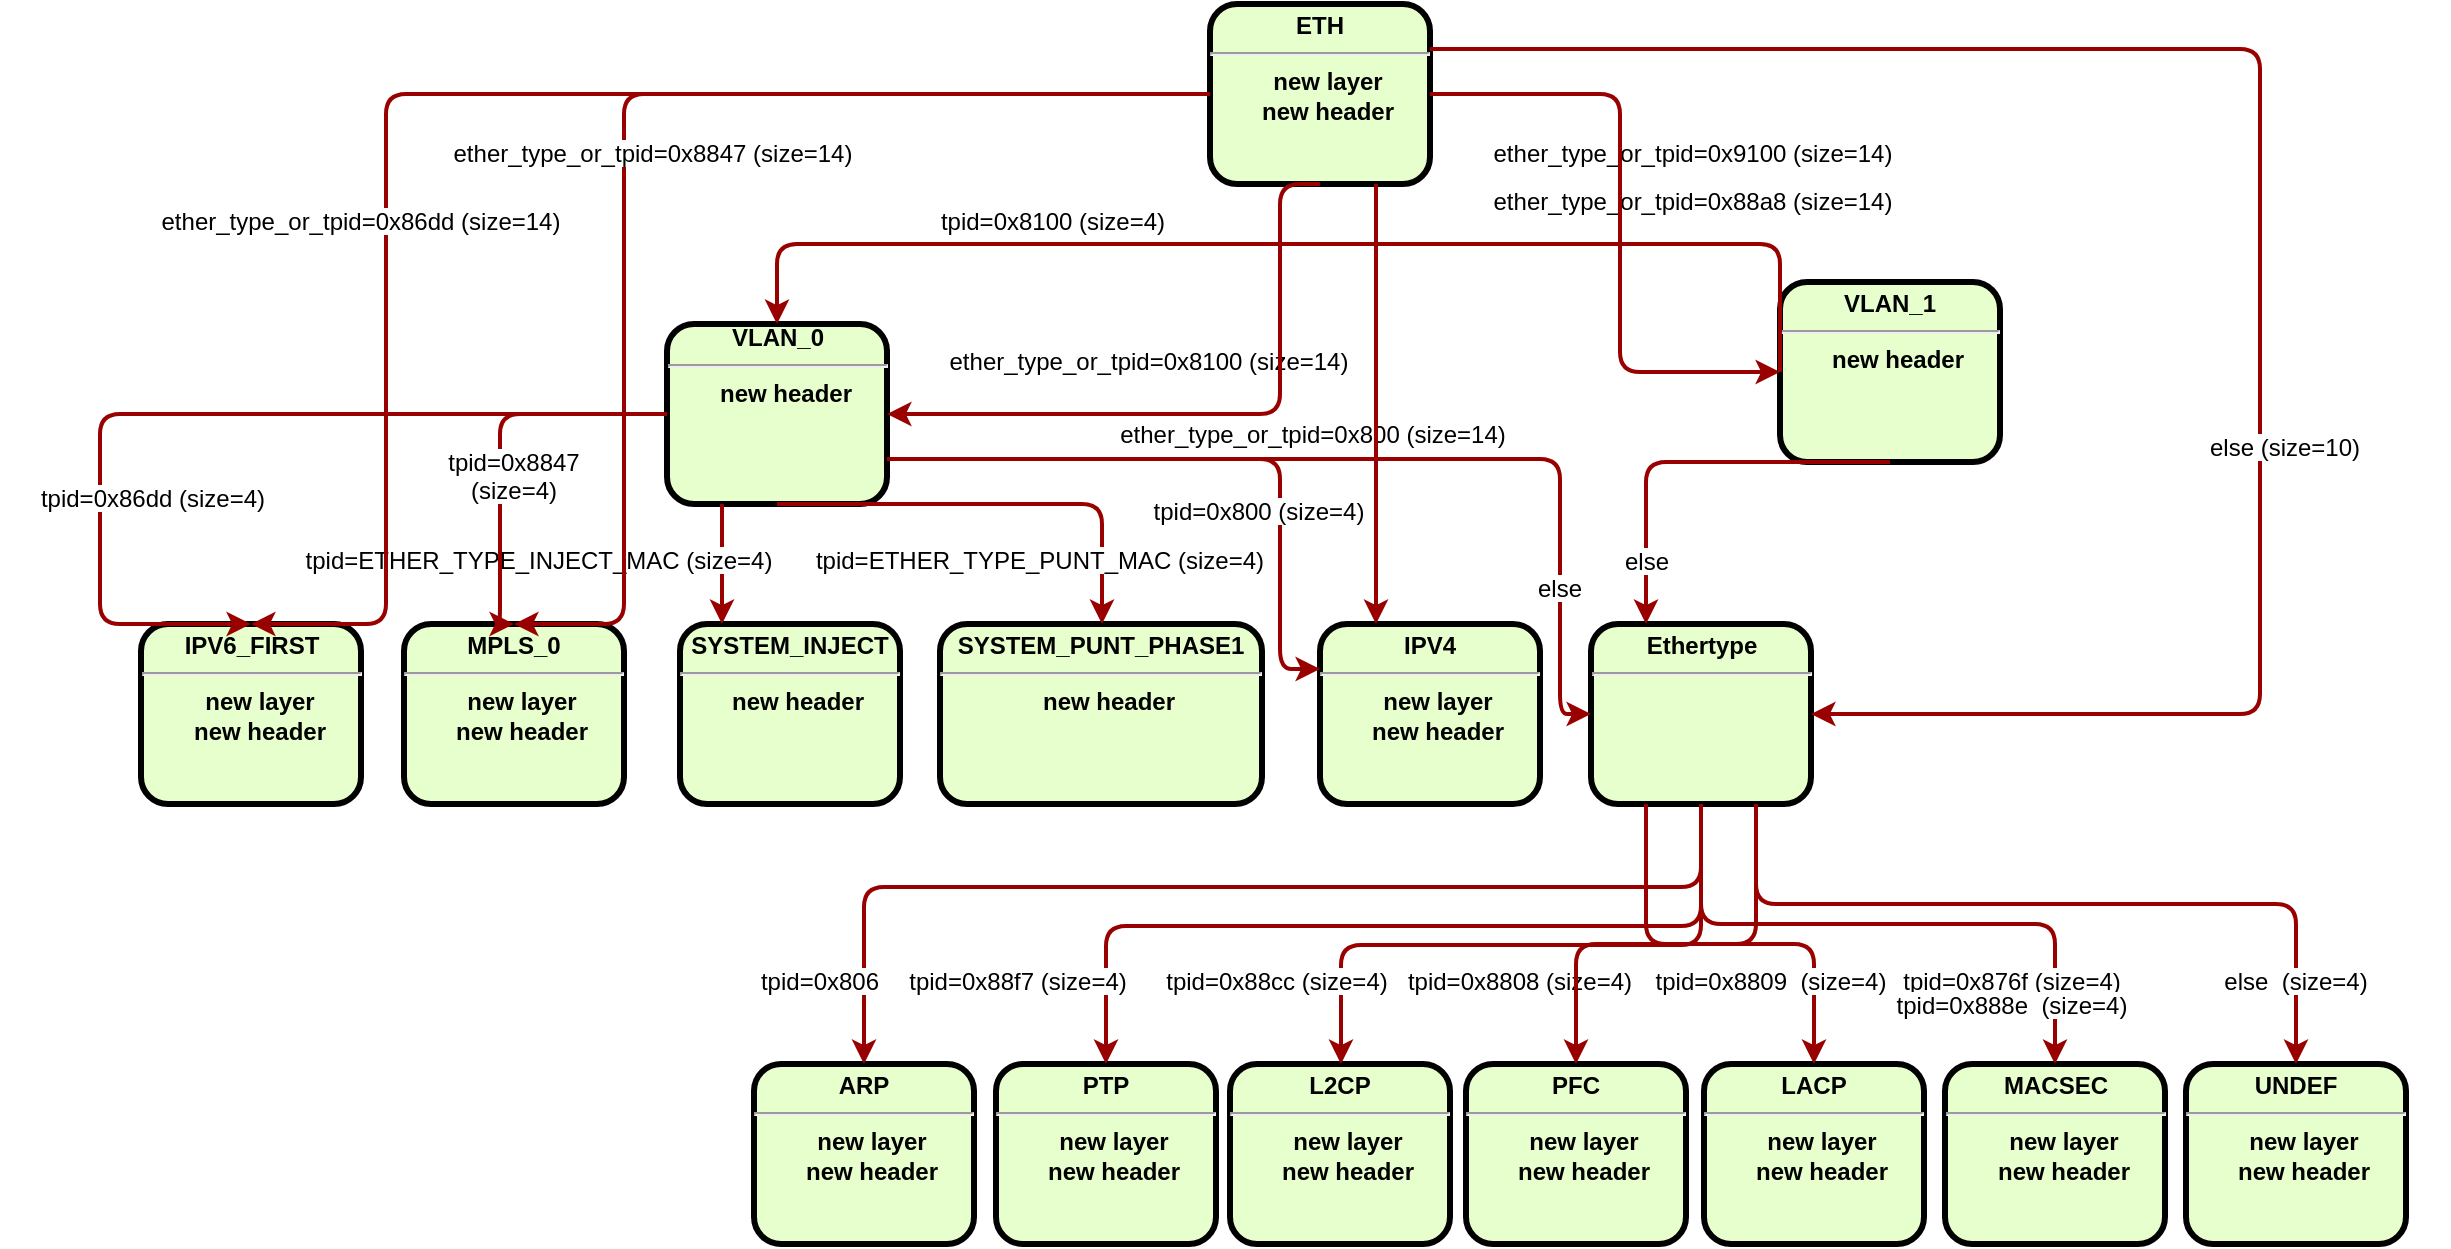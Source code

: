 <mxfile version="12.4.3" type="device" pages="1"><diagram name="Page-1" id="c7558073-3199-34d8-9f00-42111426c3f3"><mxGraphModel dx="1781" dy="587" grid="1" gridSize="10" guides="1" tooltips="1" connect="1" arrows="1" fold="1" page="1" pageScale="1" pageWidth="826" pageHeight="1169" background="#ffffff" math="0" shadow="0"><root><mxCell id="0"/><mxCell id="1" parent="0"/><mxCell id="6" value="&lt;strong&gt;VLAN_0&lt;br&gt;&lt;/strong&gt;&lt;hr&gt;&lt;p style=&quot;margin: 0px 0px 0px 8px&quot;&gt;&lt;span&gt;new header&lt;/span&gt;&lt;br&gt;&lt;/p&gt;" style="verticalAlign=middle;align=center;overflow=fill;fontSize=12;fontFamily=Helvetica;html=1;rounded=1;fontStyle=1;strokeWidth=3;fillColor=#E6FFCC" parent="1" vertex="1"><mxGeometry x="13.5" y="170" width="110" height="90" as="geometry"/></mxCell><mxCell id="8" value="&lt;p style=&quot;margin: 4px 0px 0px ; text-align: center&quot;&gt;&lt;strong&gt;IPV4&lt;br&gt;&lt;/strong&gt;&lt;/p&gt;&lt;hr&gt;&lt;p style=&quot;margin: 0px 0px 0px 8px&quot;&gt;new layer&lt;/p&gt;&lt;p style=&quot;margin: 0px 0px 0px 8px&quot;&gt;new header&lt;/p&gt;" style="verticalAlign=middle;align=center;overflow=fill;fontSize=12;fontFamily=Helvetica;html=1;rounded=1;fontStyle=1;strokeWidth=3;fillColor=#E6FFCC" parent="1" vertex="1"><mxGeometry x="340" y="320" width="110" height="90" as="geometry"/></mxCell><mxCell id="9" value="&lt;p style=&quot;margin: 4px 0px 0px ; text-align: center&quot;&gt;&lt;strong&gt;VLAN_1&lt;/strong&gt;&lt;/p&gt;&lt;hr&gt;&lt;p style=&quot;margin: 0px 0px 0px 8px&quot;&gt;&lt;span&gt;new header&lt;/span&gt;&lt;br&gt;&lt;/p&gt;" style="verticalAlign=middle;align=center;overflow=fill;fontSize=12;fontFamily=Helvetica;html=1;rounded=1;fontStyle=1;strokeWidth=3;fillColor=#E6FFCC" parent="1" vertex="1"><mxGeometry x="570" y="149" width="110" height="90" as="geometry"/></mxCell><mxCell id="11" value="&lt;p style=&quot;margin: 4px 0px 0px ; text-align: center&quot;&gt;&lt;strong&gt;ETH&lt;/strong&gt;&lt;/p&gt;&lt;hr&gt;&lt;p style=&quot;margin: 0px ; margin-left: 8px&quot;&gt;new layer&lt;/p&gt;&lt;p style=&quot;margin: 0px ; margin-left: 8px&quot;&gt;new header&lt;/p&gt;" style="verticalAlign=middle;align=center;overflow=fill;fontSize=12;fontFamily=Helvetica;html=1;rounded=1;fontStyle=1;strokeWidth=3;fillColor=#E6FFCC" parent="1" vertex="1"><mxGeometry x="285.0" y="10" width="110" height="90" as="geometry"/></mxCell><mxCell id="62" value="ether_type_or_tpid=0x8100 (size=14)" style="text;spacingTop=-5;align=center;fontColor=#000000;labelBackgroundColor=#FFFFFF;" parent="1" vertex="1"><mxGeometry x="178" y="180" width="153" height="24" as="geometry"/></mxCell><mxCell id="E5p60dvam9qOuimB-l8L-112" value="ether_type_or_tpid=0x9100 (size=14)" style="text;spacingTop=-5;align=center;fontColor=#000000;labelBackgroundColor=#FFFFFF;" parent="1" vertex="1"><mxGeometry x="450" y="76" width="153" height="24" as="geometry"/></mxCell><mxCell id="E5p60dvam9qOuimB-l8L-113" value="ether_type_or_tpid=0x88a8 (size=14)" style="text;spacingTop=-5;align=center;fontColor=#000000;labelBackgroundColor=#FFFFFF;" parent="1" vertex="1"><mxGeometry x="450" y="100" width="153" height="24" as="geometry"/></mxCell><mxCell id="E5p60dvam9qOuimB-l8L-114" value="ether_type_or_tpid=0x800 (size=14)" style="text;spacingTop=-5;align=center;fontColor=#000000;labelBackgroundColor=#FFFFFF;verticalAlign=middle;" parent="1" vertex="1"><mxGeometry x="260" y="215" width="153" height="24" as="geometry"/></mxCell><mxCell id="E5p60dvam9qOuimB-l8L-116" value="&lt;p style=&quot;margin: 4px 0px 0px ; text-align: center&quot;&gt;&lt;strong&gt;Ethertype&lt;/strong&gt;&lt;/p&gt;&lt;hr&gt;&lt;p style=&quot;margin: 0px 0px 0px 8px&quot;&gt;&lt;br&gt;&lt;/p&gt;" style="verticalAlign=middle;align=center;overflow=fill;fontSize=12;fontFamily=Helvetica;html=1;rounded=1;fontStyle=1;strokeWidth=3;fillColor=#E6FFCC" parent="1" vertex="1"><mxGeometry x="475.5" y="320" width="110" height="90" as="geometry"/></mxCell><mxCell id="E5p60dvam9qOuimB-l8L-117" value="" style="edgeStyle=elbowEdgeStyle;elbow=horizontal;strokeColor=#990000;strokeWidth=2;exitX=1;exitY=0.5;exitDx=0;exitDy=0;entryX=0;entryY=0.5;entryDx=0;entryDy=0;" parent="1" source="11" target="9" edge="1"><mxGeometry width="100" height="100" relative="1" as="geometry"><mxPoint x="408.5" y="510" as="sourcePoint"/><mxPoint x="490" y="156" as="targetPoint"/><Array as="points"><mxPoint x="490" y="50"/></Array></mxGeometry></mxCell><mxCell id="E5p60dvam9qOuimB-l8L-120" value="&lt;p style=&quot;margin: 4px 0px 0px ; text-align: center&quot;&gt;SYSTEM_INJECT&lt;/p&gt;&lt;hr&gt;&lt;p style=&quot;margin: 0px 0px 0px 8px&quot;&gt;&lt;span&gt;new header&lt;/span&gt;&lt;br&gt;&lt;/p&gt;" style="verticalAlign=middle;align=center;overflow=fill;fontSize=12;fontFamily=Helvetica;html=1;rounded=1;fontStyle=1;strokeWidth=3;fillColor=#E6FFCC" parent="1" vertex="1"><mxGeometry x="20" y="320" width="110" height="90" as="geometry"/></mxCell><mxCell id="E5p60dvam9qOuimB-l8L-121" value="&lt;p style=&quot;margin: 4px 0px 0px ; text-align: center&quot;&gt;&lt;strong&gt;SYSTEM_PUNT_PHASE1&lt;/strong&gt;&lt;/p&gt;&lt;hr&gt;&lt;p style=&quot;margin: 0px 0px 0px 8px&quot;&gt;&lt;span&gt;new header&lt;/span&gt;&lt;br&gt;&lt;/p&gt;" style="verticalAlign=middle;align=center;overflow=fill;fontSize=12;fontFamily=Helvetica;html=1;rounded=1;fontStyle=1;strokeWidth=3;fillColor=#E6FFCC" parent="1" vertex="1"><mxGeometry x="150" y="320" width="161" height="90" as="geometry"/></mxCell><mxCell id="E5p60dvam9qOuimB-l8L-122" value="&lt;p style=&quot;margin: 4px 0px 0px ; text-align: center&quot;&gt;&lt;strong&gt;MPLS_0&lt;/strong&gt;&lt;/p&gt;&lt;hr&gt;&lt;p style=&quot;margin: 0px 0px 0px 8px&quot;&gt;new layer&lt;/p&gt;&lt;p style=&quot;margin: 0px 0px 0px 8px&quot;&gt;new header&lt;/p&gt;" style="verticalAlign=middle;align=center;overflow=fill;fontSize=12;fontFamily=Helvetica;html=1;rounded=1;fontStyle=1;strokeWidth=3;fillColor=#E6FFCC" parent="1" vertex="1"><mxGeometry x="-118" y="320" width="110" height="90" as="geometry"/></mxCell><mxCell id="E5p60dvam9qOuimB-l8L-123" value="&lt;p style=&quot;margin: 4px 0px 0px ; text-align: center&quot;&gt;&lt;strong&gt;ARP&lt;/strong&gt;&lt;/p&gt;&lt;hr&gt;&lt;p style=&quot;margin: 0px 0px 0px 8px&quot;&gt;new layer&lt;/p&gt;&lt;p style=&quot;margin: 0px 0px 0px 8px&quot;&gt;new header&lt;/p&gt;" style="verticalAlign=middle;align=center;overflow=fill;fontSize=12;fontFamily=Helvetica;html=1;rounded=1;fontStyle=1;strokeWidth=3;fillColor=#E6FFCC" parent="1" vertex="1"><mxGeometry x="57" y="540" width="110" height="90" as="geometry"/></mxCell><mxCell id="E5p60dvam9qOuimB-l8L-124" value="&lt;p style=&quot;margin: 4px 0px 0px ; text-align: center&quot;&gt;IPV6_FIRST&lt;/p&gt;&lt;hr&gt;&lt;p style=&quot;margin: 0px ; margin-left: 8px&quot;&gt;&lt;span&gt;new layer&lt;/span&gt;&lt;br&gt;&lt;/p&gt;&lt;p style=&quot;margin: 0px 0px 0px 8px&quot;&gt;new header&lt;/p&gt;" style="verticalAlign=middle;align=center;overflow=fill;fontSize=12;fontFamily=Helvetica;html=1;rounded=1;fontStyle=1;strokeWidth=3;fillColor=#E6FFCC" parent="1" vertex="1"><mxGeometry x="-249.5" y="320" width="110" height="90" as="geometry"/></mxCell><mxCell id="E5p60dvam9qOuimB-l8L-126" value="&lt;p style=&quot;margin: 4px 0px 0px ; text-align: center&quot;&gt;&lt;strong&gt;PTP&lt;/strong&gt;&lt;/p&gt;&lt;hr&gt;&lt;p style=&quot;margin: 0px 0px 0px 8px&quot;&gt;new layer&lt;/p&gt;&lt;p style=&quot;margin: 0px 0px 0px 8px&quot;&gt;new header&lt;/p&gt;" style="verticalAlign=middle;align=center;overflow=fill;fontSize=12;fontFamily=Helvetica;html=1;rounded=1;fontStyle=1;strokeWidth=3;fillColor=#E6FFCC" parent="1" vertex="1"><mxGeometry x="178" y="540" width="110" height="90" as="geometry"/></mxCell><mxCell id="E5p60dvam9qOuimB-l8L-127" value="&lt;p style=&quot;margin: 4px 0px 0px ; text-align: center&quot;&gt;&lt;strong&gt;L2CP&lt;/strong&gt;&lt;/p&gt;&lt;hr&gt;&lt;p style=&quot;margin: 0px 0px 0px 8px&quot;&gt;new layer&lt;/p&gt;&lt;p style=&quot;margin: 0px 0px 0px 8px&quot;&gt;new header&lt;/p&gt;" style="verticalAlign=middle;align=center;overflow=fill;fontSize=12;fontFamily=Helvetica;html=1;rounded=1;fontStyle=1;strokeWidth=3;fillColor=#E6FFCC" parent="1" vertex="1"><mxGeometry x="295" y="540" width="110" height="90" as="geometry"/></mxCell><mxCell id="E5p60dvam9qOuimB-l8L-128" value="&lt;p style=&quot;margin: 4px 0px 0px ; text-align: center&quot;&gt;&lt;strong&gt;PFC&lt;/strong&gt;&lt;/p&gt;&lt;hr&gt;&lt;p style=&quot;margin: 0px 0px 0px 8px&quot;&gt;new layer&lt;/p&gt;&lt;p style=&quot;margin: 0px 0px 0px 8px&quot;&gt;new header&lt;/p&gt;" style="verticalAlign=middle;align=center;overflow=fill;fontSize=12;fontFamily=Helvetica;html=1;rounded=1;fontStyle=1;strokeWidth=3;fillColor=#E6FFCC" parent="1" vertex="1"><mxGeometry x="413" y="540" width="110" height="90" as="geometry"/></mxCell><mxCell id="E5p60dvam9qOuimB-l8L-129" value="&lt;p style=&quot;margin: 4px 0px 0px ; text-align: center&quot;&gt;LACP&lt;/p&gt;&lt;hr&gt;&lt;p style=&quot;margin: 0px 0px 0px 8px&quot;&gt;new layer&lt;/p&gt;&lt;p style=&quot;margin: 0px 0px 0px 8px&quot;&gt;new header&lt;/p&gt;" style="verticalAlign=middle;align=center;overflow=fill;fontSize=12;fontFamily=Helvetica;html=1;rounded=1;fontStyle=1;strokeWidth=3;fillColor=#E6FFCC" parent="1" vertex="1"><mxGeometry x="532" y="540" width="110" height="90" as="geometry"/></mxCell><mxCell id="E5p60dvam9qOuimB-l8L-130" value="&lt;p style=&quot;margin: 4px 0px 0px ; text-align: center&quot;&gt;MACSEC&lt;/p&gt;&lt;hr&gt;&lt;p style=&quot;margin: 0px 0px 0px 8px&quot;&gt;new layer&lt;/p&gt;&lt;p style=&quot;margin: 0px 0px 0px 8px&quot;&gt;new header&lt;/p&gt;" style="verticalAlign=middle;align=center;overflow=fill;fontSize=12;fontFamily=Helvetica;html=1;rounded=1;fontStyle=1;strokeWidth=3;fillColor=#E6FFCC" parent="1" vertex="1"><mxGeometry x="652.5" y="540" width="110" height="90" as="geometry"/></mxCell><mxCell id="E5p60dvam9qOuimB-l8L-131" value="&lt;p style=&quot;margin: 4px 0px 0px ; text-align: center&quot;&gt;UNDEF&lt;/p&gt;&lt;hr&gt;&lt;p style=&quot;margin: 0px 0px 0px 8px&quot;&gt;new layer&lt;/p&gt;&lt;p style=&quot;margin: 0px 0px 0px 8px&quot;&gt;new header&lt;/p&gt;" style="verticalAlign=middle;align=center;overflow=fill;fontSize=12;fontFamily=Helvetica;html=1;rounded=1;fontStyle=1;strokeWidth=3;fillColor=#E6FFCC" parent="1" vertex="1"><mxGeometry x="773" y="540" width="110" height="90" as="geometry"/></mxCell><mxCell id="E5p60dvam9qOuimB-l8L-132" value="" style="edgeStyle=elbowEdgeStyle;elbow=horizontal;strokeColor=#990000;strokeWidth=2;exitX=0.5;exitY=1;exitDx=0;exitDy=0;" parent="1" source="11" target="6" edge="1"><mxGeometry width="100" height="100" relative="1" as="geometry"><mxPoint x="268" y="356" as="sourcePoint"/><mxPoint x="313" y="541" as="targetPoint"/><Array as="points"><mxPoint x="320" y="120"/><mxPoint x="267.5" y="376"/></Array></mxGeometry></mxCell><mxCell id="E5p60dvam9qOuimB-l8L-133" value="" style="edgeStyle=elbowEdgeStyle;elbow=horizontal;strokeColor=#990000;strokeWidth=2;entryX=0.25;entryY=0;entryDx=0;entryDy=0;" parent="1" target="8" edge="1"><mxGeometry width="100" height="100" relative="1" as="geometry"><mxPoint x="368" y="100" as="sourcePoint"/><mxPoint x="370" y="320" as="targetPoint"/><Array as="points"><mxPoint x="368" y="210"/></Array></mxGeometry></mxCell><mxCell id="E5p60dvam9qOuimB-l8L-138" value="" style="edgeStyle=elbowEdgeStyle;elbow=horizontal;strokeColor=#990000;strokeWidth=2;exitX=1;exitY=0.25;exitDx=0;exitDy=0;entryX=1;entryY=0.5;entryDx=0;entryDy=0;" parent="1" source="11" target="E5p60dvam9qOuimB-l8L-116" edge="1"><mxGeometry width="100" height="100" relative="1" as="geometry"><mxPoint x="405.167" y="64.667" as="sourcePoint"/><mxPoint x="515.167" y="188" as="targetPoint"/><Array as="points"><mxPoint x="810" y="190"/></Array></mxGeometry></mxCell><mxCell id="E5p60dvam9qOuimB-l8L-139" value="else (size=10)" style="text;spacingTop=-5;align=center;fontColor=#000000;labelBackgroundColor=#FFFFFF;" parent="1" vertex="1"><mxGeometry x="746" y="223" width="153" height="24" as="geometry"/></mxCell><mxCell id="E5p60dvam9qOuimB-l8L-144" value="" style="edgeStyle=elbowEdgeStyle;elbow=horizontal;strokeColor=#990000;strokeWidth=2;entryX=0.5;entryY=0;entryDx=0;entryDy=0;exitX=0;exitY=0.5;exitDx=0;exitDy=0;" parent="1" source="9" target="6" edge="1"><mxGeometry width="100" height="100" relative="1" as="geometry"><mxPoint x="430" y="223" as="sourcePoint"/><mxPoint x="377.667" y="329.667" as="targetPoint"/><Array as="points"><mxPoint x="260" y="130"/></Array></mxGeometry></mxCell><mxCell id="E5p60dvam9qOuimB-l8L-147" value="tpid=0x8100 (size=4)" style="text;spacingTop=-5;align=center;fontColor=#000000;labelBackgroundColor=#FFFFFF;" parent="1" vertex="1"><mxGeometry x="130" y="110" width="153" height="24" as="geometry"/></mxCell><mxCell id="E5p60dvam9qOuimB-l8L-150" value="" style="edgeStyle=elbowEdgeStyle;elbow=horizontal;strokeColor=#990000;strokeWidth=2;exitX=0.5;exitY=1;exitDx=0;exitDy=0;entryX=0.25;entryY=0;entryDx=0;entryDy=0;" parent="1" source="9" target="E5p60dvam9qOuimB-l8L-116" edge="1"><mxGeometry width="100" height="100" relative="1" as="geometry"><mxPoint x="624" y="314" as="sourcePoint"/><mxPoint x="624" y="329" as="targetPoint"/><Array as="points"><mxPoint x="503" y="290"/></Array></mxGeometry></mxCell><mxCell id="E5p60dvam9qOuimB-l8L-151" value="else" style="text;spacingTop=-5;align=center;fontColor=#000000;labelBackgroundColor=#FFFFFF;" parent="1" vertex="1"><mxGeometry x="427" y="280" width="153" height="24" as="geometry"/></mxCell><mxCell id="E5p60dvam9qOuimB-l8L-154" value="" style="edgeStyle=elbowEdgeStyle;elbow=vertical;strokeColor=#990000;strokeWidth=2;exitX=0.75;exitY=1;exitDx=0;exitDy=0;entryX=0.5;entryY=0;entryDx=0;entryDy=0;" parent="1" source="E5p60dvam9qOuimB-l8L-116" target="E5p60dvam9qOuimB-l8L-131" edge="1"><mxGeometry width="100" height="100" relative="1" as="geometry"><mxPoint x="740.5" y="460" as="sourcePoint"/><mxPoint x="460.5" y="555" as="targetPoint"/><Array as="points"><mxPoint x="709.5" y="460"/></Array></mxGeometry></mxCell><mxCell id="E5p60dvam9qOuimB-l8L-155" value="" style="edgeStyle=elbowEdgeStyle;elbow=vertical;strokeColor=#990000;strokeWidth=2;exitX=0.5;exitY=1;exitDx=0;exitDy=0;entryX=0.5;entryY=0;entryDx=0;entryDy=0;" parent="1" source="E5p60dvam9qOuimB-l8L-116" target="E5p60dvam9qOuimB-l8L-130" edge="1"><mxGeometry width="100" height="100" relative="1" as="geometry"><mxPoint x="567.667" y="419.667" as="sourcePoint"/><mxPoint x="845.167" y="509.667" as="targetPoint"/><Array as="points"><mxPoint x="719.5" y="470"/></Array></mxGeometry></mxCell><mxCell id="E5p60dvam9qOuimB-l8L-156" value="" style="edgeStyle=elbowEdgeStyle;elbow=vertical;strokeColor=#990000;strokeWidth=2;exitX=0.25;exitY=1;exitDx=0;exitDy=0;entryX=0.5;entryY=0;entryDx=0;entryDy=0;" parent="1" source="E5p60dvam9qOuimB-l8L-116" target="E5p60dvam9qOuimB-l8L-129" edge="1"><mxGeometry width="100" height="100" relative="1" as="geometry"><mxPoint x="515.667" y="430.167" as="sourcePoint"/><mxPoint x="693.167" y="560.167" as="targetPoint"/><Array as="points"><mxPoint x="530" y="480"/></Array></mxGeometry></mxCell><mxCell id="E5p60dvam9qOuimB-l8L-158" value="" style="edgeStyle=elbowEdgeStyle;elbow=vertical;strokeColor=#990000;strokeWidth=2;exitX=0.5;exitY=1;exitDx=0;exitDy=0;" parent="1" source="E5p60dvam9qOuimB-l8L-116" target="E5p60dvam9qOuimB-l8L-127" edge="1"><mxGeometry width="100" height="100" relative="1" as="geometry"><mxPoint x="440.167" y="410.167" as="sourcePoint"/><mxPoint x="350.167" y="540.167" as="targetPoint"/><Array as="points"><mxPoint x="350.5" y="480.5"/></Array></mxGeometry></mxCell><mxCell id="E5p60dvam9qOuimB-l8L-159" value="" style="edgeStyle=elbowEdgeStyle;elbow=vertical;strokeColor=#990000;strokeWidth=2;exitX=0.5;exitY=1;exitDx=0;exitDy=0;entryX=0.5;entryY=0;entryDx=0;entryDy=0;" parent="1" source="E5p60dvam9qOuimB-l8L-116" target="E5p60dvam9qOuimB-l8L-126" edge="1"><mxGeometry width="100" height="100" relative="1" as="geometry"><mxPoint x="418.167" y="400.167" as="sourcePoint"/><mxPoint x="239" y="531" as="targetPoint"/><Array as="points"><mxPoint x="238.5" y="471"/></Array></mxGeometry></mxCell><mxCell id="E5p60dvam9qOuimB-l8L-160" value="" style="edgeStyle=elbowEdgeStyle;elbow=vertical;strokeColor=#990000;strokeWidth=2;exitX=0.5;exitY=1;exitDx=0;exitDy=0;entryX=0.5;entryY=0;entryDx=0;entryDy=0;" parent="1" source="E5p60dvam9qOuimB-l8L-116" target="E5p60dvam9qOuimB-l8L-123" edge="1"><mxGeometry width="100" height="100" relative="1" as="geometry"><mxPoint x="412.667" y="390.167" as="sourcePoint"/><mxPoint x="115.167" y="520.167" as="targetPoint"/><Array as="points"><mxPoint x="121" y="451.5"/></Array></mxGeometry></mxCell><mxCell id="E5p60dvam9qOuimB-l8L-165" value="tpid=0x806" style="text;spacingTop=-5;align=center;fontColor=#000000;labelBackgroundColor=#FFFFFF;" parent="1" vertex="1"><mxGeometry x="13.5" y="490" width="153" height="24" as="geometry"/></mxCell><mxCell id="E5p60dvam9qOuimB-l8L-166" value="tpid=0x88f7 (size=4)" style="text;spacingTop=-5;align=center;fontColor=#000000;labelBackgroundColor=#FFFFFF;" parent="1" vertex="1"><mxGeometry x="112.5" y="490" width="153" height="24" as="geometry"/></mxCell><mxCell id="E5p60dvam9qOuimB-l8L-167" value="tpid=0x88cc (size=4)" style="text;spacingTop=-5;align=center;fontColor=#000000;labelBackgroundColor=#FFFFFF;" parent="1" vertex="1"><mxGeometry x="242" y="490" width="153" height="24" as="geometry"/></mxCell><mxCell id="E5p60dvam9qOuimB-l8L-174" value="tpid=0x8809  (size=4)" style="text;spacingTop=-5;align=center;fontColor=#000000;labelBackgroundColor=#FFFFFF;" parent="1" vertex="1"><mxGeometry x="489" y="490" width="153" height="24" as="geometry"/></mxCell><mxCell id="E5p60dvam9qOuimB-l8L-175" value="tpid=0x876f (size=4)" style="text;spacingTop=-5;align=center;fontColor=#000000;labelBackgroundColor=#FFFFFF;" parent="1" vertex="1"><mxGeometry x="609.5" y="490" width="153" height="24" as="geometry"/></mxCell><mxCell id="E5p60dvam9qOuimB-l8L-176" value="else  (size=4)" style="text;spacingTop=-5;align=center;fontColor=#000000;labelBackgroundColor=#FFFFFF;" parent="1" vertex="1"><mxGeometry x="751.5" y="490" width="153" height="24" as="geometry"/></mxCell><mxCell id="E5p60dvam9qOuimB-l8L-177" value="tpid=0x888e  (size=4)" style="text;spacingTop=-5;align=center;fontColor=#000000;labelBackgroundColor=#FFFFFF;" parent="1" vertex="1"><mxGeometry x="609.5" y="502" width="153" height="24" as="geometry"/></mxCell><mxCell id="E5p60dvam9qOuimB-l8L-178" value="" style="edgeStyle=elbowEdgeStyle;elbow=horizontal;strokeColor=#990000;strokeWidth=2;exitX=0.25;exitY=1;exitDx=0;exitDy=0;" parent="1" source="6" edge="1"><mxGeometry width="100" height="100" relative="1" as="geometry"><mxPoint x="57" y="294.5" as="sourcePoint"/><mxPoint x="41" y="320" as="targetPoint"/><Array as="points"><mxPoint x="41" y="300"/></Array></mxGeometry></mxCell><mxCell id="E5p60dvam9qOuimB-l8L-179" value="" style="edgeStyle=elbowEdgeStyle;elbow=horizontal;strokeColor=#990000;strokeWidth=2;exitX=0.5;exitY=1;exitDx=0;exitDy=0;entryX=0.5;entryY=0;entryDx=0;entryDy=0;" parent="1" source="6" target="E5p60dvam9qOuimB-l8L-121" edge="1"><mxGeometry width="100" height="100" relative="1" as="geometry"><mxPoint x="129" y="268" as="sourcePoint"/><mxPoint x="129" y="328" as="targetPoint"/><Array as="points"><mxPoint x="231" y="290"/></Array></mxGeometry></mxCell><mxCell id="E5p60dvam9qOuimB-l8L-180" value="" style="edgeStyle=elbowEdgeStyle;elbow=horizontal;strokeColor=#990000;strokeWidth=2;exitX=1;exitY=0.75;exitDx=0;exitDy=0;entryX=0;entryY=0.25;entryDx=0;entryDy=0;" parent="1" source="6" target="8" edge="1"><mxGeometry width="100" height="100" relative="1" as="geometry"><mxPoint x="61" y="280" as="sourcePoint"/><mxPoint x="61" y="340" as="targetPoint"/><Array as="points"><mxPoint x="320" y="290"/></Array></mxGeometry></mxCell><mxCell id="E5p60dvam9qOuimB-l8L-182" value="" style="edgeStyle=elbowEdgeStyle;elbow=horizontal;strokeColor=#990000;strokeWidth=2;exitX=1;exitY=0.75;exitDx=0;exitDy=0;entryX=0;entryY=0.5;entryDx=0;entryDy=0;" parent="1" source="6" target="E5p60dvam9qOuimB-l8L-116" edge="1"><mxGeometry width="100" height="100" relative="1" as="geometry"><mxPoint x="134" y="248" as="sourcePoint"/><mxPoint x="350" y="353" as="targetPoint"/><Array as="points"><mxPoint x="460" y="310"/></Array></mxGeometry></mxCell><mxCell id="E5p60dvam9qOuimB-l8L-183" value="tpid=ETHER_TYPE_INJECT_MAC (size=4)" style="text;spacingTop=-5;align=center;fontColor=#000000;labelBackgroundColor=#FFFFFF;verticalAlign=middle;" parent="1" vertex="1"><mxGeometry x="-127" y="278" width="153" height="24" as="geometry"/></mxCell><mxCell id="E5p60dvam9qOuimB-l8L-184" value="tpid=ETHER_TYPE_PUNT_MAC (size=4)" style="text;spacingTop=-5;align=center;fontColor=#000000;labelBackgroundColor=#FFFFFF;verticalAlign=middle;" parent="1" vertex="1"><mxGeometry x="123.5" y="278" width="153" height="24" as="geometry"/></mxCell><mxCell id="E5p60dvam9qOuimB-l8L-185" value="tpid=0x800 (size=4)" style="text;spacingTop=-5;align=center;fontColor=#000000;labelBackgroundColor=#FFFFFF;verticalAlign=middle;" parent="1" vertex="1"><mxGeometry x="233" y="253.5" width="153" height="24" as="geometry"/></mxCell><mxCell id="E5p60dvam9qOuimB-l8L-186" value="else" style="text;spacingTop=-5;align=center;fontColor=#000000;labelBackgroundColor=#FFFFFF;verticalAlign=middle;" parent="1" vertex="1"><mxGeometry x="383.5" y="292" width="153" height="24" as="geometry"/></mxCell><mxCell id="E5p60dvam9qOuimB-l8L-173" value="tpid=0x8808 (size=4)" style="text;spacingTop=-5;align=center;fontColor=#000000;labelBackgroundColor=#FFFFFF;" parent="1" vertex="1"><mxGeometry x="363.5" y="490" width="153" height="24" as="geometry"/></mxCell><mxCell id="E5p60dvam9qOuimB-l8L-187" value="" style="edgeStyle=elbowEdgeStyle;elbow=vertical;strokeColor=#990000;strokeWidth=2;exitX=0.75;exitY=1;exitDx=0;exitDy=0;entryX=0.5;entryY=0;entryDx=0;entryDy=0;" parent="1" source="E5p60dvam9qOuimB-l8L-116" target="E5p60dvam9qOuimB-l8L-128" edge="1"><mxGeometry width="100" height="100" relative="1" as="geometry"><mxPoint x="558" y="410" as="sourcePoint"/><mxPoint x="468" y="540" as="targetPoint"/><Array as="points"><mxPoint x="468" y="480"/></Array></mxGeometry></mxCell><mxCell id="r3u8UNL6TZIuwwqGDGBW-62" value="" style="edgeStyle=elbowEdgeStyle;elbow=horizontal;strokeColor=#990000;strokeWidth=2;exitX=0;exitY=0.5;exitDx=0;exitDy=0;entryX=0.5;entryY=0;entryDx=0;entryDy=0;" parent="1" source="11" target="E5p60dvam9qOuimB-l8L-124" edge="1"><mxGeometry width="100" height="100" relative="1" as="geometry"><mxPoint x="-190" y="81" as="sourcePoint"/><mxPoint x="-80" y="204" as="targetPoint"/><Array as="points"><mxPoint x="-127" y="300"/></Array></mxGeometry></mxCell><mxCell id="r3u8UNL6TZIuwwqGDGBW-63" value="" style="edgeStyle=elbowEdgeStyle;elbow=horizontal;strokeColor=#990000;strokeWidth=2;exitX=0;exitY=0.5;exitDx=0;exitDy=0;entryX=0.5;entryY=0;entryDx=0;entryDy=0;" parent="1" source="11" target="E5p60dvam9qOuimB-l8L-122" edge="1"><mxGeometry width="100" height="100" relative="1" as="geometry"><mxPoint x="295" y="100" as="sourcePoint"/><mxPoint x="-117" y="585" as="targetPoint"/><Array as="points"><mxPoint x="-8" y="300"/></Array></mxGeometry></mxCell><mxCell id="r3u8UNL6TZIuwwqGDGBW-64" value="ether_type_or_tpid=0x8847 (size=14)" style="text;spacingTop=-5;align=center;fontColor=#000000;labelBackgroundColor=#FFFFFF;" parent="1" vertex="1"><mxGeometry x="-70" y="76" width="153" height="24" as="geometry"/></mxCell><mxCell id="r3u8UNL6TZIuwwqGDGBW-65" value="ether_type_or_tpid=0x86dd (size=14)" style="text;spacingTop=-5;align=center;fontColor=#000000;labelBackgroundColor=#FFFFFF;" parent="1" vertex="1"><mxGeometry x="-216" y="110" width="153" height="24" as="geometry"/></mxCell><mxCell id="r3u8UNL6TZIuwwqGDGBW-67" value="" style="edgeStyle=elbowEdgeStyle;elbow=horizontal;strokeColor=#990000;strokeWidth=2;exitX=0;exitY=0.5;exitDx=0;exitDy=0;entryX=0.5;entryY=0;entryDx=0;entryDy=0;" parent="1" source="6" target="E5p60dvam9qOuimB-l8L-124" edge="1"><mxGeometry width="100" height="100" relative="1" as="geometry"><mxPoint x="-152" y="215" as="sourcePoint"/><mxPoint x="-174" y="540" as="targetPoint"/><Array as="points"><mxPoint x="-270" y="380"/><mxPoint x="-174" y="390"/></Array></mxGeometry></mxCell><mxCell id="r3u8UNL6TZIuwwqGDGBW-68" value="tpid=0x86dd (size=4)" style="text;spacingTop=-5;align=center;fontColor=#000000;labelBackgroundColor=#FFFFFF;verticalAlign=middle;" parent="1" vertex="1"><mxGeometry x="-320" y="247" width="153" height="24" as="geometry"/></mxCell><mxCell id="r3u8UNL6TZIuwwqGDGBW-70" value="" style="edgeStyle=elbowEdgeStyle;elbow=horizontal;strokeColor=#990000;strokeWidth=2;exitX=0;exitY=0.5;exitDx=0;exitDy=0;entryX=0.5;entryY=0;entryDx=0;entryDy=0;" parent="1" source="6" target="E5p60dvam9qOuimB-l8L-122" edge="1"><mxGeometry width="100" height="100" relative="1" as="geometry"><mxPoint x="47" y="239" as="sourcePoint"/><mxPoint x="-94" y="564" as="targetPoint"/><Array as="points"><mxPoint x="-70" y="390"/><mxPoint x="-141" y="414"/></Array></mxGeometry></mxCell><mxCell id="r3u8UNL6TZIuwwqGDGBW-71" value="tpid=0x8847 &#10;(size=4)" style="text;spacingTop=-5;align=center;fontColor=#000000;labelBackgroundColor=#FFFFFF;verticalAlign=middle;" parent="1" vertex="1"><mxGeometry x="-139.5" y="236" width="153" height="24" as="geometry"/></mxCell></root></mxGraphModel></diagram></mxfile>